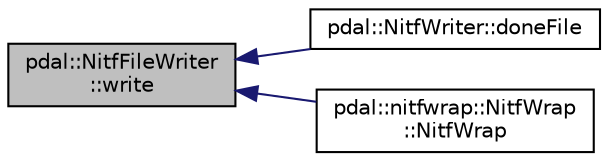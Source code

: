digraph "pdal::NitfFileWriter::write"
{
  edge [fontname="Helvetica",fontsize="10",labelfontname="Helvetica",labelfontsize="10"];
  node [fontname="Helvetica",fontsize="10",shape=record];
  rankdir="LR";
  Node1 [label="pdal::NitfFileWriter\l::write",height=0.2,width=0.4,color="black", fillcolor="grey75", style="filled", fontcolor="black"];
  Node1 -> Node2 [dir="back",color="midnightblue",fontsize="10",style="solid",fontname="Helvetica"];
  Node2 [label="pdal::NitfWriter::doneFile",height=0.2,width=0.4,color="black", fillcolor="white", style="filled",URL="$classpdal_1_1NitfWriter.html#a0320785ad5311c55705c6b41a13cfb75"];
  Node1 -> Node3 [dir="back",color="midnightblue",fontsize="10",style="solid",fontname="Helvetica"];
  Node3 [label="pdal::nitfwrap::NitfWrap\l::NitfWrap",height=0.2,width=0.4,color="black", fillcolor="white", style="filled",URL="$classpdal_1_1nitfwrap_1_1NitfWrap.html#a507defc6c08af645c161ee875c58374a"];
}
